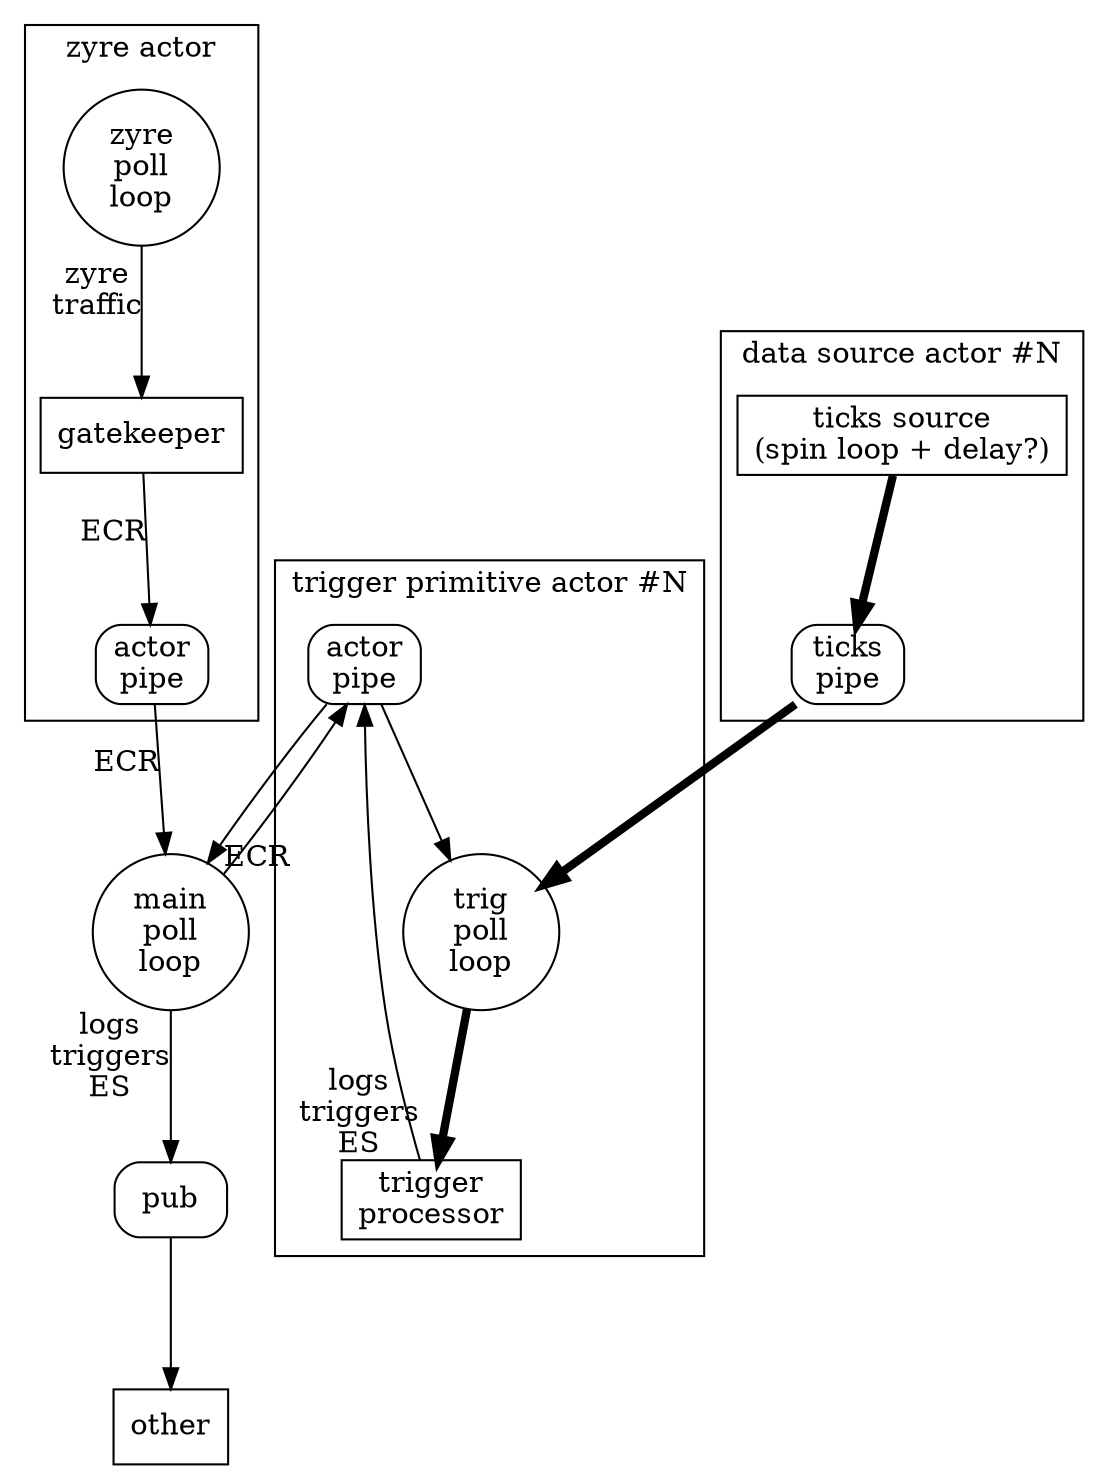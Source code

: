 digraph mytime {
        node[shape=box];
        ranksep=1;
        

        subgraph cluster_zyre {
                label="zyre actor";
                zyre[shape=circle,label="zyre\npoll\nloop"];
                zcheck[shape=box,label="gatekeeper"];
                wpipe[style=rounded,label="actor\npipe"];

                zyre->zcheck[xlabel="zyre\ntraffic"];
                zcheck->wpipe[xlabel="ECR"];
        }                
        subgraph cluster_trigN {
                label="trigger primitive actor #N";
                
                trigN[label="trigger\nprocessor"];
                apipeN[style=rounded,label="actor\npipe"];
                tloopN[shape=circle,label="trig\npoll\nloop"]
                apipeN->tloopN;

                tloopN->trigN[penwidth=4];
                apipeN->trigN[dir=back,headlabel="logs\ntriggers\nES"];
        }
        subgraph cluster_dataN {
                label="data source actor #N";
                tpipeN[style=rounded,label="ticks\npipe"];
                ticksN[sape=box,label="ticks source\n(spin loop + delay?)"];
                ticksN->tpipeN[penwidth=4]
        }
                

        pub[style=rounded,label="pub"];

        main[shape=circle,label="main\npoll\nloop"]

        
        other;
        
        tpipeN->tloopN[penwidth=4];
        

        wpipe->main[xlabel="ECR"];
        
        main->apipeN[taillabel="ECR"];
        
        apipeN->main;

        main->pub[taillabel="logs\ntriggers\nES"];
        
        
        pub->other;
        
}
